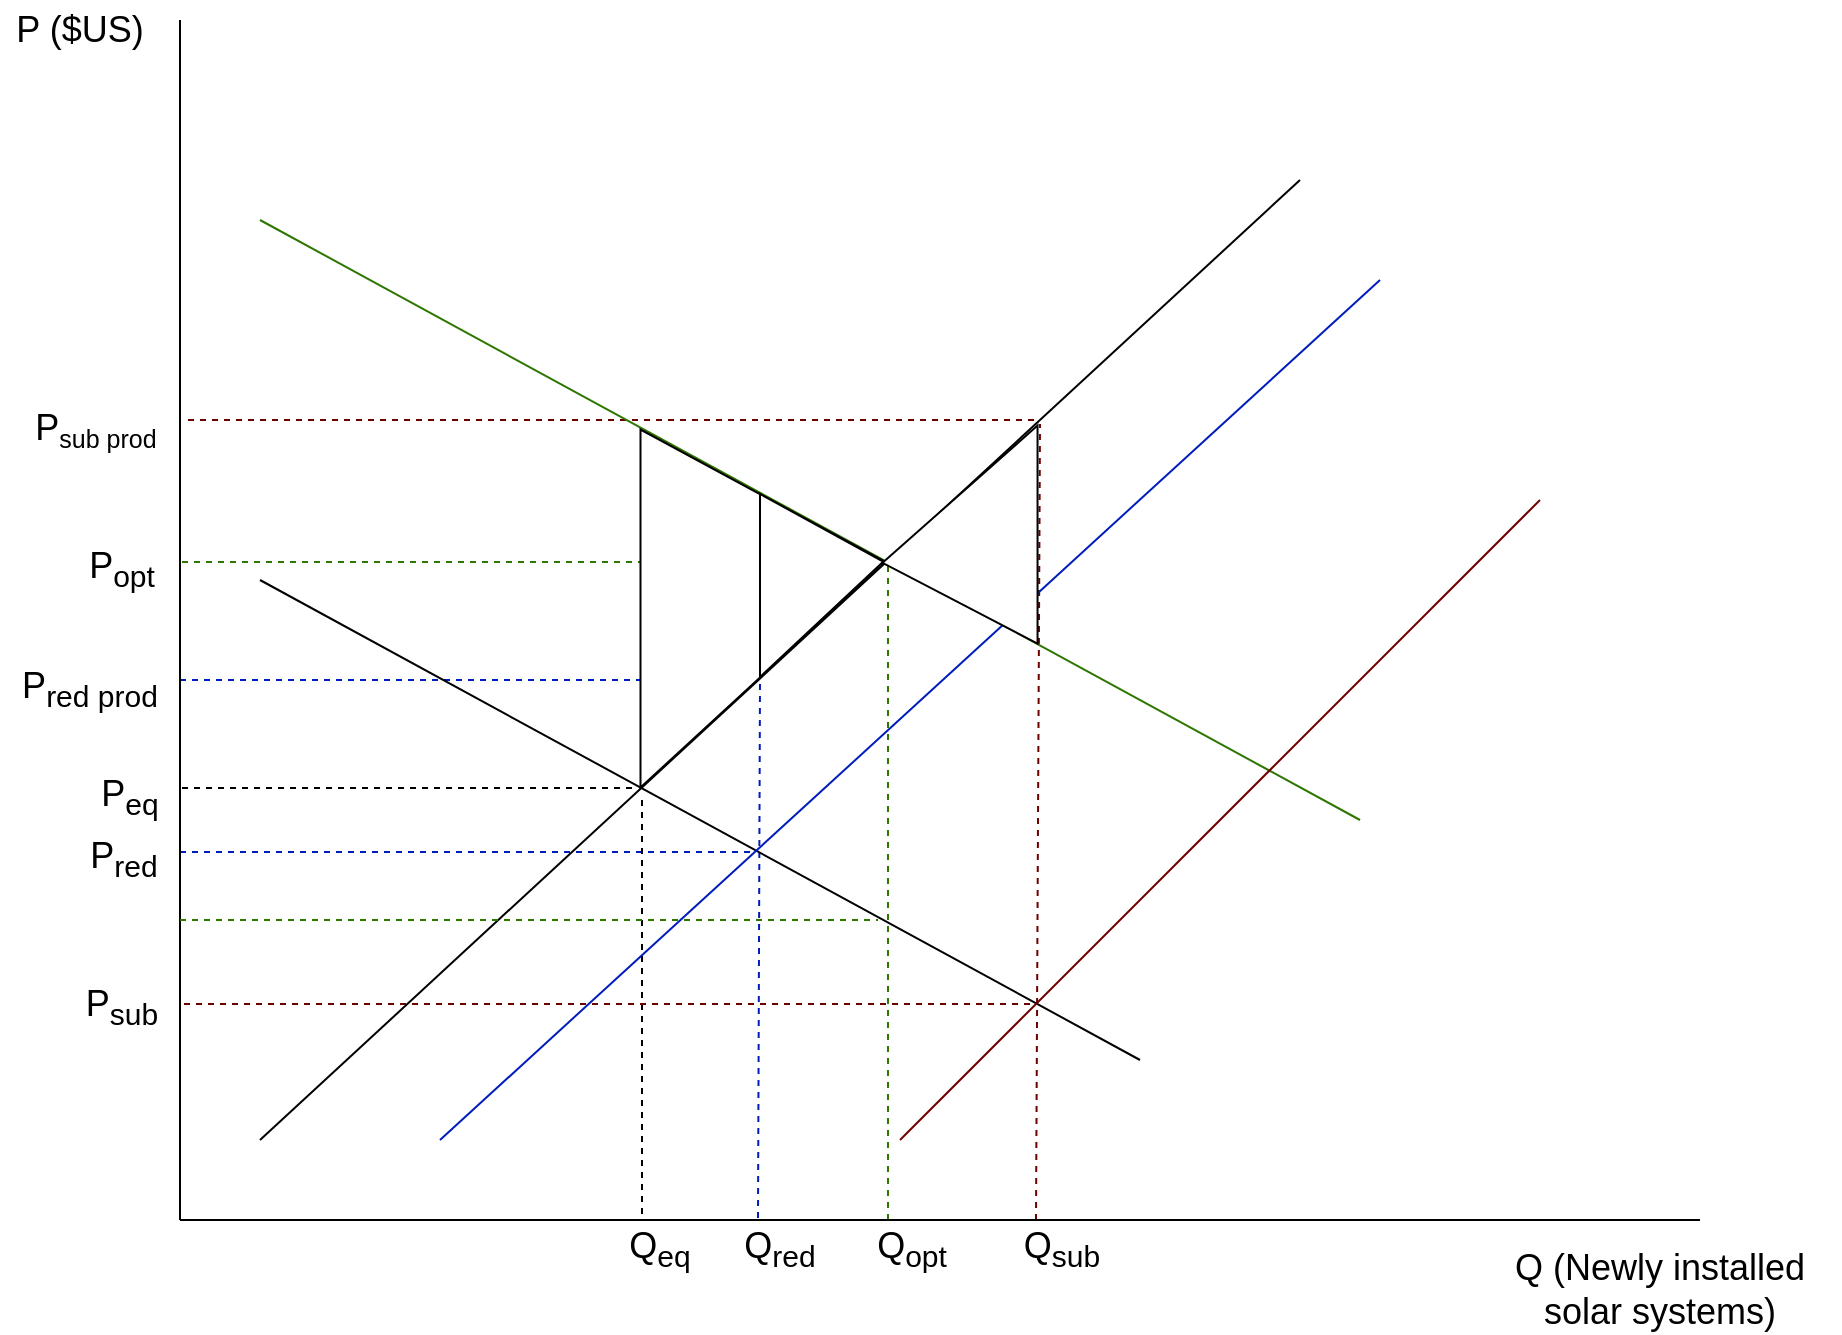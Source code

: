<mxfile version="21.3.5" type="github">
  <diagram name="Lapa-1" id="iaABeEHk2dAt37TFWMJv">
    <mxGraphModel dx="691" dy="407" grid="1" gridSize="10" guides="1" tooltips="1" connect="1" arrows="1" fold="1" page="1" pageScale="1" pageWidth="1200" pageHeight="1600" math="0" shadow="0">
      <root>
        <mxCell id="0" />
        <mxCell id="1" parent="0" />
        <mxCell id="5OR2ersFxcuu6v94mTMg-24" value="" style="endArrow=none;dashed=1;html=1;rounded=0; fillColor=#60a917;strokeColor=#6F0000;fillColor=#a20025;" edge="1" parent="1">
          <mxGeometry width="50" height="50" relative="1" as="geometry">
            <mxPoint x="324" y="240" as="sourcePoint" />
            <mxPoint x="748" y="240" as="targetPoint" />
          </mxGeometry>
        </mxCell>
        <mxCell id="5OR2ersFxcuu6v94mTMg-23" value="" style="endArrow=none;dashed=1;html=1;rounded=0; fillColor=#60a917;strokeColor=#2D7600;" edge="1" parent="1">
          <mxGeometry width="50" height="50" relative="1" as="geometry">
            <mxPoint x="321" y="311" as="sourcePoint" />
            <mxPoint x="670" y="311" as="targetPoint" />
          </mxGeometry>
        </mxCell>
        <mxCell id="5OR2ersFxcuu6v94mTMg-13" value="" style="endArrow=none;dashed=1;html=1;rounded=0; fillColor=#60a917;strokeColor=#2D7600;" edge="1" parent="1">
          <mxGeometry width="50" height="50" relative="1" as="geometry">
            <mxPoint x="674" y="640" as="sourcePoint" />
            <mxPoint x="674" y="312" as="targetPoint" />
          </mxGeometry>
        </mxCell>
        <mxCell id="5OR2ersFxcuu6v94mTMg-22" value="" style="endArrow=none;dashed=1;html=1;rounded=0; fillColor=#0050ef;strokeColor=#001DBC;" edge="1" parent="1">
          <mxGeometry width="50" height="50" relative="1" as="geometry">
            <mxPoint x="320" y="456" as="sourcePoint" />
            <mxPoint x="606" y="456" as="targetPoint" />
          </mxGeometry>
        </mxCell>
        <mxCell id="5OR2ersFxcuu6v94mTMg-14" value="" style="endArrow=none;dashed=1;html=1;rounded=0; fillColor=#0050ef;strokeColor=#001DBC;" edge="1" parent="1">
          <mxGeometry width="50" height="50" relative="1" as="geometry">
            <mxPoint x="609" y="639" as="sourcePoint" />
            <mxPoint x="610" y="370" as="targetPoint" />
          </mxGeometry>
        </mxCell>
        <mxCell id="5OR2ersFxcuu6v94mTMg-21" value="" style="endArrow=none;dashed=1;html=1;rounded=0; fillColor=#0050ef;strokeColor=#001DBC;" edge="1" parent="1">
          <mxGeometry width="50" height="50" relative="1" as="geometry">
            <mxPoint x="320" y="370" as="sourcePoint" />
            <mxPoint x="609" y="370" as="targetPoint" />
          </mxGeometry>
        </mxCell>
        <mxCell id="5OR2ersFxcuu6v94mTMg-18" value="" style="endArrow=none;dashed=1;html=1;rounded=0; fillColor=#60a917;strokeColor=#6F0000;fillColor=#a20025;" edge="1" parent="1">
          <mxGeometry width="50" height="50" relative="1" as="geometry">
            <mxPoint x="748" y="640" as="sourcePoint" />
            <mxPoint x="750" y="242" as="targetPoint" />
          </mxGeometry>
        </mxCell>
        <mxCell id="5OR2ersFxcuu6v94mTMg-1" value="" style="endArrow=none;html=1;rounded=0;" edge="1" parent="1">
          <mxGeometry width="50" height="50" relative="1" as="geometry">
            <mxPoint x="320" y="640" as="sourcePoint" />
            <mxPoint x="320" y="40" as="targetPoint" />
          </mxGeometry>
        </mxCell>
        <mxCell id="5OR2ersFxcuu6v94mTMg-2" value="" style="endArrow=none;html=1;rounded=0;" edge="1" parent="1">
          <mxGeometry width="50" height="50" relative="1" as="geometry">
            <mxPoint x="320" y="640" as="sourcePoint" />
            <mxPoint x="1080" y="640" as="targetPoint" />
          </mxGeometry>
        </mxCell>
        <mxCell id="5OR2ersFxcuu6v94mTMg-3" value="&lt;font style=&quot;font-size: 18px;&quot;&gt;P ($US)&lt;/font&gt;" style="text;html=1;strokeColor=none;fillColor=none;align=center;verticalAlign=middle;whiteSpace=wrap;rounded=0;" vertex="1" parent="1">
          <mxGeometry x="230" y="30" width="80" height="30" as="geometry" />
        </mxCell>
        <mxCell id="5OR2ersFxcuu6v94mTMg-4" value="&lt;font style=&quot;font-size: 18px;&quot;&gt;Q (Newly installed solar systems)&lt;br&gt;&lt;/font&gt;" style="text;html=1;strokeColor=none;fillColor=none;align=center;verticalAlign=middle;whiteSpace=wrap;rounded=0;" vertex="1" parent="1">
          <mxGeometry x="970" y="660" width="180" height="30" as="geometry" />
        </mxCell>
        <mxCell id="5OR2ersFxcuu6v94mTMg-5" value="" style="endArrow=none;html=1;rounded=0;" edge="1" parent="1">
          <mxGeometry width="50" height="50" relative="1" as="geometry">
            <mxPoint x="360" y="600" as="sourcePoint" />
            <mxPoint x="880" y="120" as="targetPoint" />
          </mxGeometry>
        </mxCell>
        <mxCell id="5OR2ersFxcuu6v94mTMg-6" value="" style="endArrow=none;html=1;rounded=0;" edge="1" parent="1">
          <mxGeometry width="50" height="50" relative="1" as="geometry">
            <mxPoint x="360" y="320" as="sourcePoint" />
            <mxPoint x="800" y="560" as="targetPoint" />
          </mxGeometry>
        </mxCell>
        <mxCell id="5OR2ersFxcuu6v94mTMg-8" value="" style="endArrow=none;html=1;rounded=0;fillColor=#60a917;strokeColor=#2D7600;" edge="1" parent="1">
          <mxGeometry width="50" height="50" relative="1" as="geometry">
            <mxPoint x="360" y="140" as="sourcePoint" />
            <mxPoint x="910" y="440" as="targetPoint" />
          </mxGeometry>
        </mxCell>
        <mxCell id="5OR2ersFxcuu6v94mTMg-9" value="" style="endArrow=none;html=1;rounded=0;fillColor=#a20025;strokeColor=#6F0000;" edge="1" parent="1">
          <mxGeometry width="50" height="50" relative="1" as="geometry">
            <mxPoint x="680" y="600" as="sourcePoint" />
            <mxPoint x="1000" y="280" as="targetPoint" />
          </mxGeometry>
        </mxCell>
        <mxCell id="5OR2ersFxcuu6v94mTMg-11" value="" style="endArrow=none;html=1;rounded=0;fillColor=#0050ef;strokeColor=#001DBC;" edge="1" parent="1">
          <mxGeometry width="50" height="50" relative="1" as="geometry">
            <mxPoint x="450" y="600" as="sourcePoint" />
            <mxPoint x="920" y="170" as="targetPoint" />
          </mxGeometry>
        </mxCell>
        <mxCell id="5OR2ersFxcuu6v94mTMg-12" value="" style="endArrow=none;dashed=1;html=1;rounded=0;" edge="1" parent="1">
          <mxGeometry width="50" height="50" relative="1" as="geometry">
            <mxPoint x="551" y="430" as="sourcePoint" />
            <mxPoint x="551" y="640" as="targetPoint" />
          </mxGeometry>
        </mxCell>
        <mxCell id="5OR2ersFxcuu6v94mTMg-20" value="" style="endArrow=none;dashed=1;html=1;rounded=0;" edge="1" parent="1">
          <mxGeometry width="50" height="50" relative="1" as="geometry">
            <mxPoint x="546" y="424" as="sourcePoint" />
            <mxPoint x="320" y="424" as="targetPoint" />
          </mxGeometry>
        </mxCell>
        <mxCell id="5OR2ersFxcuu6v94mTMg-25" value="" style="endArrow=none;dashed=1;html=1;rounded=0; fillColor=#60a917;strokeColor=#6F0000;fillColor=#a20025;" edge="1" parent="1">
          <mxGeometry width="50" height="50" relative="1" as="geometry">
            <mxPoint x="745" y="532" as="sourcePoint" />
            <mxPoint x="320" y="532" as="targetPoint" />
          </mxGeometry>
        </mxCell>
        <mxCell id="5OR2ersFxcuu6v94mTMg-26" value="" style="endArrow=none;dashed=1;html=1;rounded=0; fillColor=#60a917;strokeColor=#2D7600;" edge="1" parent="1">
          <mxGeometry width="50" height="50" relative="1" as="geometry">
            <mxPoint x="320" y="490" as="sourcePoint" />
            <mxPoint x="669" y="490" as="targetPoint" />
          </mxGeometry>
        </mxCell>
        <mxCell id="5OR2ersFxcuu6v94mTMg-27" value="&lt;font style=&quot;font-size: 18px;&quot;&gt;P&lt;/font&gt;&lt;font style=&quot;font-size: 15px;&quot;&gt;&lt;sub&gt;sub prod&lt;/sub&gt;&lt;/font&gt;" style="text;html=1;strokeColor=none;fillColor=none;align=center;verticalAlign=middle;whiteSpace=wrap;rounded=0;" vertex="1" parent="1">
          <mxGeometry x="238" y="230" width="80" height="30" as="geometry" />
        </mxCell>
        <mxCell id="5OR2ersFxcuu6v94mTMg-28" value="&lt;span style=&quot;font-size: 18px;&quot;&gt;P&lt;sub&gt;opt&lt;/sub&gt;&lt;/span&gt;" style="text;html=1;strokeColor=none;fillColor=none;align=center;verticalAlign=middle;whiteSpace=wrap;rounded=0;" vertex="1" parent="1">
          <mxGeometry x="251" y="300" width="80" height="30" as="geometry" />
        </mxCell>
        <mxCell id="5OR2ersFxcuu6v94mTMg-29" value="&lt;font style=&quot;font-size: 18px;&quot;&gt;P&lt;sub&gt;red prod&lt;/sub&gt;&lt;/font&gt;" style="text;html=1;strokeColor=none;fillColor=none;align=center;verticalAlign=middle;whiteSpace=wrap;rounded=0;" vertex="1" parent="1">
          <mxGeometry x="235" y="360" width="80" height="30" as="geometry" />
        </mxCell>
        <mxCell id="5OR2ersFxcuu6v94mTMg-30" value="&lt;font style=&quot;font-size: 18px;&quot;&gt;P&lt;sub&gt;red&lt;/sub&gt;&lt;/font&gt;" style="text;html=1;strokeColor=none;fillColor=none;align=center;verticalAlign=middle;whiteSpace=wrap;rounded=0;" vertex="1" parent="1">
          <mxGeometry x="252" y="445" width="80" height="30" as="geometry" />
        </mxCell>
        <mxCell id="5OR2ersFxcuu6v94mTMg-31" style="edgeStyle=orthogonalEdgeStyle;rounded=0;orthogonalLoop=1;jettySize=auto;html=1;exitX=0.5;exitY=1;exitDx=0;exitDy=0;" edge="1" parent="1" source="5OR2ersFxcuu6v94mTMg-30" target="5OR2ersFxcuu6v94mTMg-30">
          <mxGeometry relative="1" as="geometry" />
        </mxCell>
        <mxCell id="5OR2ersFxcuu6v94mTMg-33" value="&lt;font style=&quot;font-size: 18px;&quot;&gt;P&lt;sub&gt;sub&lt;/sub&gt;&lt;/font&gt;" style="text;html=1;strokeColor=none;fillColor=none;align=center;verticalAlign=middle;whiteSpace=wrap;rounded=0;" vertex="1" parent="1">
          <mxGeometry x="251" y="519" width="80" height="30" as="geometry" />
        </mxCell>
        <mxCell id="5OR2ersFxcuu6v94mTMg-34" value="&lt;span style=&quot;font-size: 18px;&quot;&gt;P&lt;sub&gt;eq&lt;/sub&gt;&lt;/span&gt;" style="text;html=1;strokeColor=none;fillColor=none;align=center;verticalAlign=middle;whiteSpace=wrap;rounded=0;" vertex="1" parent="1">
          <mxGeometry x="255" y="414" width="80" height="30" as="geometry" />
        </mxCell>
        <mxCell id="5OR2ersFxcuu6v94mTMg-35" value="&lt;span style=&quot;font-size: 18px;&quot;&gt;Q&lt;sub&gt;eq&lt;/sub&gt;&lt;/span&gt;" style="text;html=1;strokeColor=none;fillColor=none;align=center;verticalAlign=middle;whiteSpace=wrap;rounded=0;" vertex="1" parent="1">
          <mxGeometry x="520" y="640" width="80" height="30" as="geometry" />
        </mxCell>
        <mxCell id="5OR2ersFxcuu6v94mTMg-36" value="&lt;span style=&quot;font-size: 18px;&quot;&gt;Q&lt;sub&gt;red&lt;/sub&gt;&lt;/span&gt;" style="text;html=1;strokeColor=none;fillColor=none;align=center;verticalAlign=middle;whiteSpace=wrap;rounded=0;" vertex="1" parent="1">
          <mxGeometry x="580" y="640" width="80" height="30" as="geometry" />
        </mxCell>
        <mxCell id="5OR2ersFxcuu6v94mTMg-37" value="&lt;span style=&quot;font-size: 18px;&quot;&gt;Q&lt;sub&gt;opt&lt;/sub&gt;&lt;/span&gt;" style="text;html=1;strokeColor=none;fillColor=none;align=center;verticalAlign=middle;whiteSpace=wrap;rounded=0;" vertex="1" parent="1">
          <mxGeometry x="646" y="640" width="80" height="30" as="geometry" />
        </mxCell>
        <mxCell id="5OR2ersFxcuu6v94mTMg-38" value="&lt;span style=&quot;font-size: 18px;&quot;&gt;Q&lt;sub&gt;sub&lt;/sub&gt;&lt;/span&gt;" style="text;html=1;strokeColor=none;fillColor=none;align=center;verticalAlign=middle;whiteSpace=wrap;rounded=0;" vertex="1" parent="1">
          <mxGeometry x="721" y="640" width="80" height="30" as="geometry" />
        </mxCell>
        <mxCell id="5OR2ersFxcuu6v94mTMg-62" value="" style="verticalLabelPosition=bottom;verticalAlign=top;html=1;shape=mxgraph.basic.acute_triangle;dx=0.37;strokeColor=default;fontFamily=Helvetica;fontSize=12;fontColor=default;fillColor=default;rotation=90;perimeter=none;resizeWidth=1;resizeHeight=1;expand=0;resizable=1;movable=1;points=[[0,0,0,33.947,61.75],[0,0,0,67.895,0],[0,0,0,125.697,61.75],[0,1,0,0,0],[0.16,1,0,0,24],[0.5,1,0,0,0]];" vertex="1" parent="1">
          <mxGeometry x="503.5" y="290.5" width="179" height="122.5" relative="1" as="geometry">
            <mxPoint x="522" y="273" as="offset" />
          </mxGeometry>
        </mxCell>
        <mxCell id="5OR2ersFxcuu6v94mTMg-65" value="" style="verticalLabelPosition=bottom;verticalAlign=top;html=1;shape=mxgraph.basic.acute_triangle;dx=0.37;strokeColor=default;fontFamily=Helvetica;fontSize=12;fontColor=default;fillColor=default;rotation=90;perimeter=none;resizeWidth=1;resizeHeight=1;expand=0;resizable=1;movable=1;points=[[0,0,0,33.947,61.75],[0,0,0,67.895,0],[0,0,0,125.697,61.75],[0,1,0,0,0],[0.16,1,0,0,24],[0.5,1,0,0,0]];" vertex="1" parent="1">
          <mxGeometry x="595.05" y="291.95" width="91.5" height="61.59" as="geometry" />
        </mxCell>
        <mxCell id="5OR2ersFxcuu6v94mTMg-67" value="" style="verticalLabelPosition=bottom;verticalAlign=top;html=1;shape=mxgraph.basic.acute_triangle;dx=0.37;strokeColor=default;fontFamily=Helvetica;fontSize=12;fontColor=default;fillColor=default;rotation=-90;perimeter=none;resizeWidth=1;resizeHeight=1;expand=0;resizable=1;movable=1;points=[[0,0,0,33.947,61.75],[0,0,0,67.895,0],[0,0,0,125.697,61.75],[0,1,0,0,0],[0.16,1,0,0,24],[0.5,1,0,0,0]];" vertex="1" parent="1">
          <mxGeometry x="655.52" y="258.51" width="109" height="77.5" as="geometry" />
        </mxCell>
      </root>
    </mxGraphModel>
  </diagram>
</mxfile>
